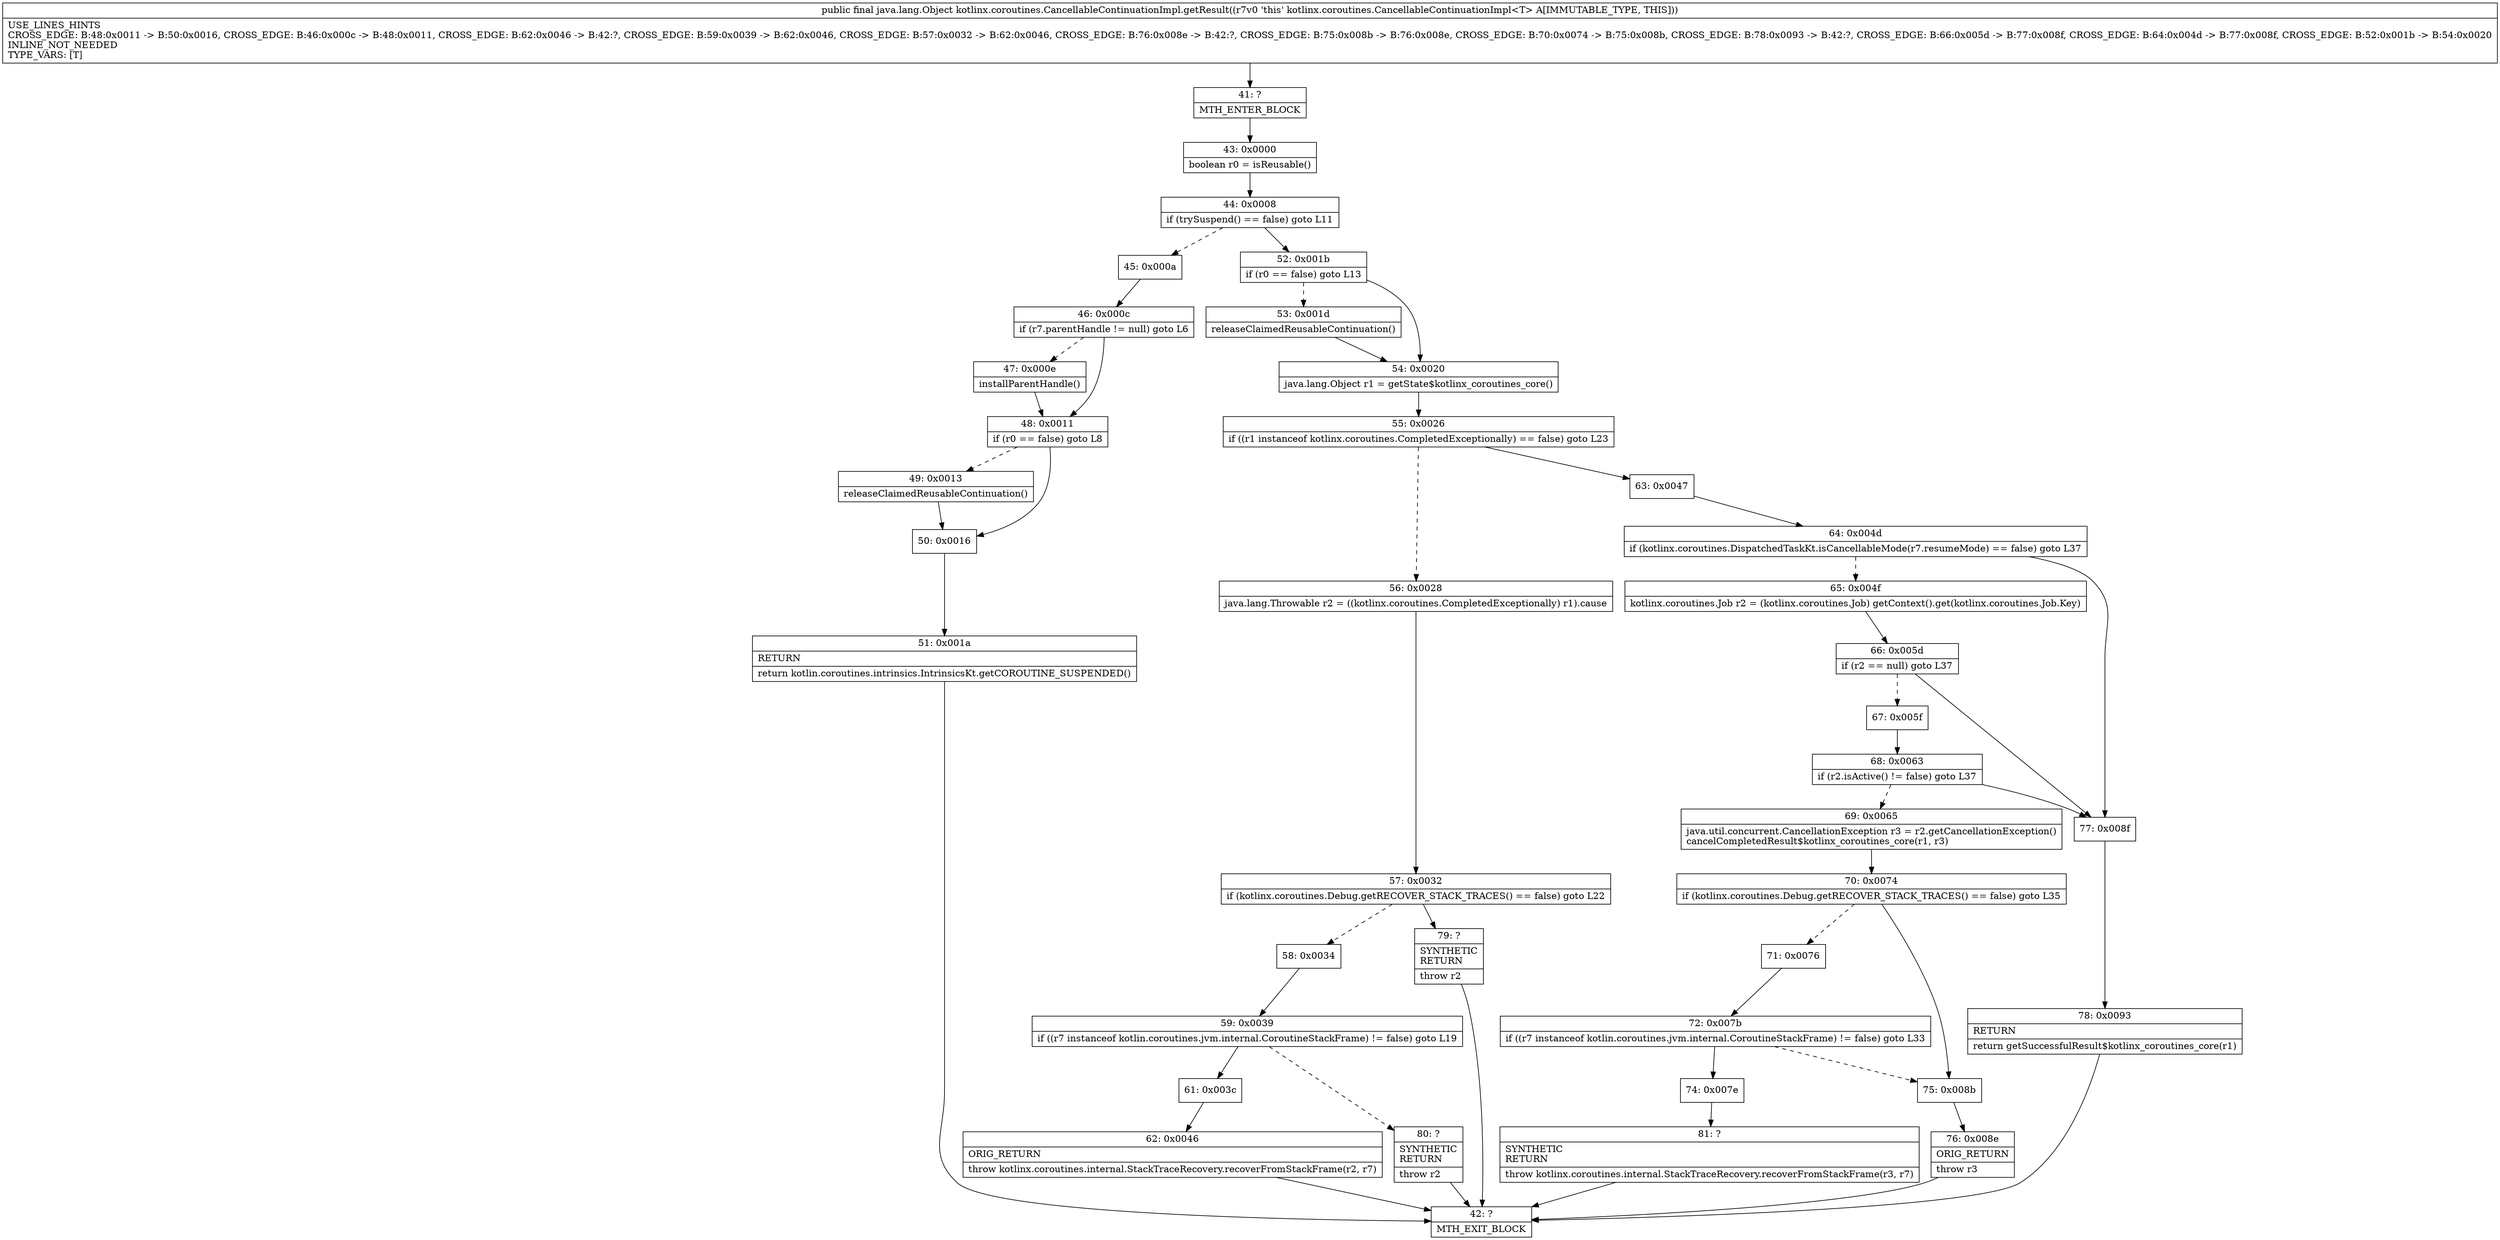 digraph "CFG forkotlinx.coroutines.CancellableContinuationImpl.getResult()Ljava\/lang\/Object;" {
Node_41 [shape=record,label="{41\:\ ?|MTH_ENTER_BLOCK\l}"];
Node_43 [shape=record,label="{43\:\ 0x0000|boolean r0 = isReusable()\l}"];
Node_44 [shape=record,label="{44\:\ 0x0008|if (trySuspend() == false) goto L11\l}"];
Node_45 [shape=record,label="{45\:\ 0x000a}"];
Node_46 [shape=record,label="{46\:\ 0x000c|if (r7.parentHandle != null) goto L6\l}"];
Node_47 [shape=record,label="{47\:\ 0x000e|installParentHandle()\l}"];
Node_48 [shape=record,label="{48\:\ 0x0011|if (r0 == false) goto L8\l}"];
Node_49 [shape=record,label="{49\:\ 0x0013|releaseClaimedReusableContinuation()\l}"];
Node_50 [shape=record,label="{50\:\ 0x0016}"];
Node_51 [shape=record,label="{51\:\ 0x001a|RETURN\l|return kotlin.coroutines.intrinsics.IntrinsicsKt.getCOROUTINE_SUSPENDED()\l}"];
Node_42 [shape=record,label="{42\:\ ?|MTH_EXIT_BLOCK\l}"];
Node_52 [shape=record,label="{52\:\ 0x001b|if (r0 == false) goto L13\l}"];
Node_53 [shape=record,label="{53\:\ 0x001d|releaseClaimedReusableContinuation()\l}"];
Node_54 [shape=record,label="{54\:\ 0x0020|java.lang.Object r1 = getState$kotlinx_coroutines_core()\l}"];
Node_55 [shape=record,label="{55\:\ 0x0026|if ((r1 instanceof kotlinx.coroutines.CompletedExceptionally) == false) goto L23\l}"];
Node_56 [shape=record,label="{56\:\ 0x0028|java.lang.Throwable r2 = ((kotlinx.coroutines.CompletedExceptionally) r1).cause\l}"];
Node_57 [shape=record,label="{57\:\ 0x0032|if (kotlinx.coroutines.Debug.getRECOVER_STACK_TRACES() == false) goto L22\l}"];
Node_58 [shape=record,label="{58\:\ 0x0034}"];
Node_59 [shape=record,label="{59\:\ 0x0039|if ((r7 instanceof kotlin.coroutines.jvm.internal.CoroutineStackFrame) != false) goto L19\l}"];
Node_61 [shape=record,label="{61\:\ 0x003c}"];
Node_62 [shape=record,label="{62\:\ 0x0046|ORIG_RETURN\l|throw kotlinx.coroutines.internal.StackTraceRecovery.recoverFromStackFrame(r2, r7)\l}"];
Node_80 [shape=record,label="{80\:\ ?|SYNTHETIC\lRETURN\l|throw r2\l}"];
Node_79 [shape=record,label="{79\:\ ?|SYNTHETIC\lRETURN\l|throw r2\l}"];
Node_63 [shape=record,label="{63\:\ 0x0047}"];
Node_64 [shape=record,label="{64\:\ 0x004d|if (kotlinx.coroutines.DispatchedTaskKt.isCancellableMode(r7.resumeMode) == false) goto L37\l}"];
Node_65 [shape=record,label="{65\:\ 0x004f|kotlinx.coroutines.Job r2 = (kotlinx.coroutines.Job) getContext().get(kotlinx.coroutines.Job.Key)\l}"];
Node_66 [shape=record,label="{66\:\ 0x005d|if (r2 == null) goto L37\l}"];
Node_67 [shape=record,label="{67\:\ 0x005f}"];
Node_68 [shape=record,label="{68\:\ 0x0063|if (r2.isActive() != false) goto L37\l}"];
Node_69 [shape=record,label="{69\:\ 0x0065|java.util.concurrent.CancellationException r3 = r2.getCancellationException()\lcancelCompletedResult$kotlinx_coroutines_core(r1, r3)\l}"];
Node_70 [shape=record,label="{70\:\ 0x0074|if (kotlinx.coroutines.Debug.getRECOVER_STACK_TRACES() == false) goto L35\l}"];
Node_71 [shape=record,label="{71\:\ 0x0076}"];
Node_72 [shape=record,label="{72\:\ 0x007b|if ((r7 instanceof kotlin.coroutines.jvm.internal.CoroutineStackFrame) != false) goto L33\l}"];
Node_74 [shape=record,label="{74\:\ 0x007e}"];
Node_81 [shape=record,label="{81\:\ ?|SYNTHETIC\lRETURN\l|throw kotlinx.coroutines.internal.StackTraceRecovery.recoverFromStackFrame(r3, r7)\l}"];
Node_75 [shape=record,label="{75\:\ 0x008b}"];
Node_76 [shape=record,label="{76\:\ 0x008e|ORIG_RETURN\l|throw r3\l}"];
Node_77 [shape=record,label="{77\:\ 0x008f}"];
Node_78 [shape=record,label="{78\:\ 0x0093|RETURN\l|return getSuccessfulResult$kotlinx_coroutines_core(r1)\l}"];
MethodNode[shape=record,label="{public final java.lang.Object kotlinx.coroutines.CancellableContinuationImpl.getResult((r7v0 'this' kotlinx.coroutines.CancellableContinuationImpl\<T\> A[IMMUTABLE_TYPE, THIS]))  | USE_LINES_HINTS\lCROSS_EDGE: B:48:0x0011 \-\> B:50:0x0016, CROSS_EDGE: B:46:0x000c \-\> B:48:0x0011, CROSS_EDGE: B:62:0x0046 \-\> B:42:?, CROSS_EDGE: B:59:0x0039 \-\> B:62:0x0046, CROSS_EDGE: B:57:0x0032 \-\> B:62:0x0046, CROSS_EDGE: B:76:0x008e \-\> B:42:?, CROSS_EDGE: B:75:0x008b \-\> B:76:0x008e, CROSS_EDGE: B:70:0x0074 \-\> B:75:0x008b, CROSS_EDGE: B:78:0x0093 \-\> B:42:?, CROSS_EDGE: B:66:0x005d \-\> B:77:0x008f, CROSS_EDGE: B:64:0x004d \-\> B:77:0x008f, CROSS_EDGE: B:52:0x001b \-\> B:54:0x0020\lINLINE_NOT_NEEDED\lTYPE_VARS: [T]\l}"];
MethodNode -> Node_41;Node_41 -> Node_43;
Node_43 -> Node_44;
Node_44 -> Node_45[style=dashed];
Node_44 -> Node_52;
Node_45 -> Node_46;
Node_46 -> Node_47[style=dashed];
Node_46 -> Node_48;
Node_47 -> Node_48;
Node_48 -> Node_49[style=dashed];
Node_48 -> Node_50;
Node_49 -> Node_50;
Node_50 -> Node_51;
Node_51 -> Node_42;
Node_52 -> Node_53[style=dashed];
Node_52 -> Node_54;
Node_53 -> Node_54;
Node_54 -> Node_55;
Node_55 -> Node_56[style=dashed];
Node_55 -> Node_63;
Node_56 -> Node_57;
Node_57 -> Node_58[style=dashed];
Node_57 -> Node_79;
Node_58 -> Node_59;
Node_59 -> Node_61;
Node_59 -> Node_80[style=dashed];
Node_61 -> Node_62;
Node_62 -> Node_42;
Node_80 -> Node_42;
Node_79 -> Node_42;
Node_63 -> Node_64;
Node_64 -> Node_65[style=dashed];
Node_64 -> Node_77;
Node_65 -> Node_66;
Node_66 -> Node_67[style=dashed];
Node_66 -> Node_77;
Node_67 -> Node_68;
Node_68 -> Node_69[style=dashed];
Node_68 -> Node_77;
Node_69 -> Node_70;
Node_70 -> Node_71[style=dashed];
Node_70 -> Node_75;
Node_71 -> Node_72;
Node_72 -> Node_74;
Node_72 -> Node_75[style=dashed];
Node_74 -> Node_81;
Node_81 -> Node_42;
Node_75 -> Node_76;
Node_76 -> Node_42;
Node_77 -> Node_78;
Node_78 -> Node_42;
}


